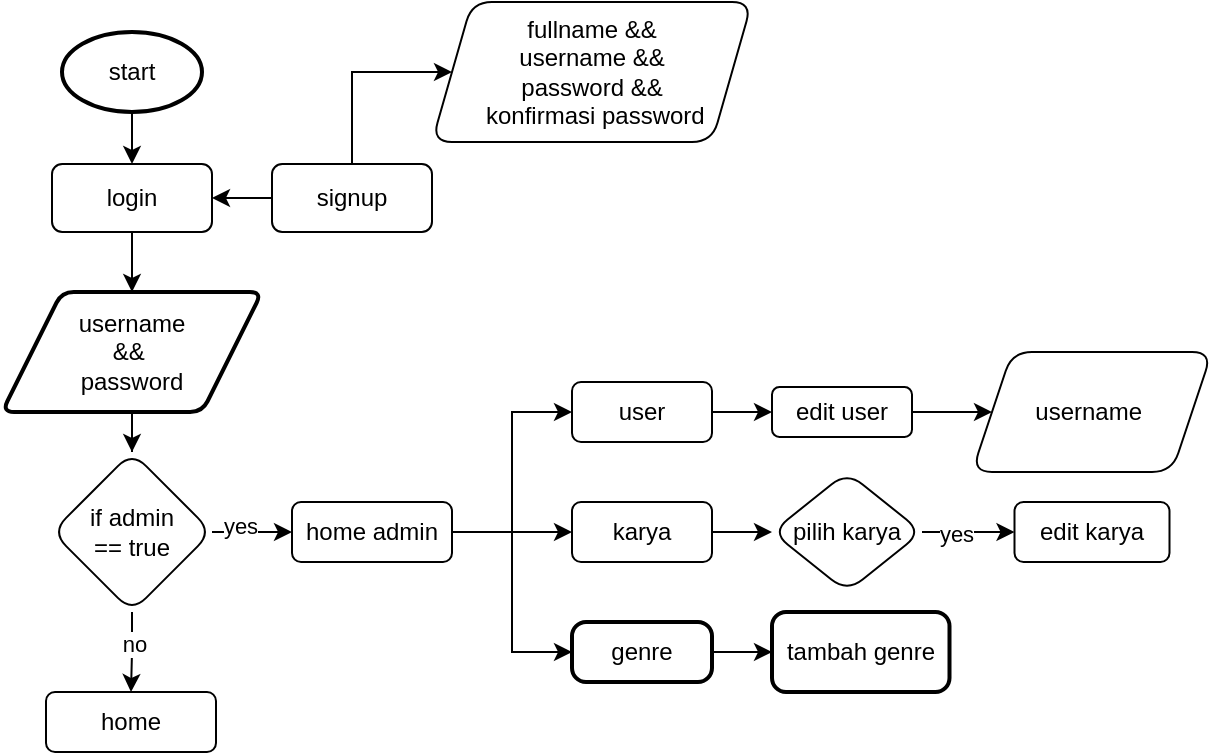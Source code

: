 <mxfile version="22.1.0" type="github">
  <diagram id="C5RBs43oDa-KdzZeNtuy" name="Page-1">
    <mxGraphModel dx="1026" dy="472" grid="1" gridSize="10" guides="1" tooltips="1" connect="1" arrows="1" fold="1" page="1" pageScale="1" pageWidth="827" pageHeight="1169" math="0" shadow="0">
      <root>
        <mxCell id="WIyWlLk6GJQsqaUBKTNV-0" />
        <mxCell id="WIyWlLk6GJQsqaUBKTNV-1" parent="WIyWlLk6GJQsqaUBKTNV-0" />
        <mxCell id="j7ybLudrItDJHJF2ztr_-8" value="" style="edgeStyle=orthogonalEdgeStyle;rounded=0;orthogonalLoop=1;jettySize=auto;html=1;" parent="WIyWlLk6GJQsqaUBKTNV-1" source="WIyWlLk6GJQsqaUBKTNV-3" target="j7ybLudrItDJHJF2ztr_-7" edge="1">
          <mxGeometry relative="1" as="geometry" />
        </mxCell>
        <mxCell id="WIyWlLk6GJQsqaUBKTNV-3" value="login" style="rounded=1;whiteSpace=wrap;html=1;fontSize=12;glass=0;strokeWidth=1;shadow=0;" parent="WIyWlLk6GJQsqaUBKTNV-1" vertex="1">
          <mxGeometry x="140" y="86" width="80" height="34" as="geometry" />
        </mxCell>
        <mxCell id="j7ybLudrItDJHJF2ztr_-1" value="" style="edgeStyle=orthogonalEdgeStyle;rounded=0;orthogonalLoop=1;jettySize=auto;html=1;" parent="WIyWlLk6GJQsqaUBKTNV-1" source="j7ybLudrItDJHJF2ztr_-0" target="WIyWlLk6GJQsqaUBKTNV-3" edge="1">
          <mxGeometry relative="1" as="geometry" />
        </mxCell>
        <mxCell id="j7ybLudrItDJHJF2ztr_-0" value="start" style="strokeWidth=2;html=1;shape=mxgraph.flowchart.start_1;whiteSpace=wrap;" parent="WIyWlLk6GJQsqaUBKTNV-1" vertex="1">
          <mxGeometry x="145" y="20" width="70" height="40" as="geometry" />
        </mxCell>
        <mxCell id="j7ybLudrItDJHJF2ztr_-6" style="edgeStyle=orthogonalEdgeStyle;rounded=0;orthogonalLoop=1;jettySize=auto;html=1;" parent="WIyWlLk6GJQsqaUBKTNV-1" source="j7ybLudrItDJHJF2ztr_-2" target="WIyWlLk6GJQsqaUBKTNV-3" edge="1">
          <mxGeometry relative="1" as="geometry" />
        </mxCell>
        <mxCell id="j7ybLudrItDJHJF2ztr_-75" style="edgeStyle=orthogonalEdgeStyle;rounded=0;orthogonalLoop=1;jettySize=auto;html=1;entryX=0;entryY=0.5;entryDx=0;entryDy=0;" parent="WIyWlLk6GJQsqaUBKTNV-1" source="j7ybLudrItDJHJF2ztr_-2" target="j7ybLudrItDJHJF2ztr_-9" edge="1">
          <mxGeometry relative="1" as="geometry">
            <Array as="points">
              <mxPoint x="290" y="40" />
            </Array>
          </mxGeometry>
        </mxCell>
        <mxCell id="j7ybLudrItDJHJF2ztr_-2" value="signup" style="rounded=1;whiteSpace=wrap;html=1;fontSize=12;glass=0;strokeWidth=1;shadow=0;" parent="WIyWlLk6GJQsqaUBKTNV-1" vertex="1">
          <mxGeometry x="250" y="86" width="80" height="34" as="geometry" />
        </mxCell>
        <mxCell id="j7ybLudrItDJHJF2ztr_-17" style="edgeStyle=orthogonalEdgeStyle;rounded=0;orthogonalLoop=1;jettySize=auto;html=1;" parent="WIyWlLk6GJQsqaUBKTNV-1" source="j7ybLudrItDJHJF2ztr_-7" target="j7ybLudrItDJHJF2ztr_-15" edge="1">
          <mxGeometry relative="1" as="geometry" />
        </mxCell>
        <mxCell id="j7ybLudrItDJHJF2ztr_-7" value="username &lt;br&gt;&amp;amp;&amp;amp;&amp;nbsp;&lt;br&gt;password" style="shape=parallelogram;html=1;strokeWidth=2;perimeter=parallelogramPerimeter;whiteSpace=wrap;rounded=1;arcSize=12;size=0.23;" parent="WIyWlLk6GJQsqaUBKTNV-1" vertex="1">
          <mxGeometry x="115" y="150" width="130" height="60" as="geometry" />
        </mxCell>
        <mxCell id="j7ybLudrItDJHJF2ztr_-9" value="fullname &amp;amp;&amp;amp; &lt;br&gt;username &amp;amp;&amp;amp; &lt;br&gt;password &amp;amp;&amp;amp;&lt;br&gt;&amp;nbsp;konfirmasi password" style="shape=parallelogram;perimeter=parallelogramPerimeter;whiteSpace=wrap;html=1;fixedSize=1;rounded=1;glass=0;strokeWidth=1;shadow=0;" parent="WIyWlLk6GJQsqaUBKTNV-1" vertex="1">
          <mxGeometry x="330" y="5" width="160" height="70" as="geometry" />
        </mxCell>
        <mxCell id="j7ybLudrItDJHJF2ztr_-28" style="edgeStyle=orthogonalEdgeStyle;rounded=0;orthogonalLoop=1;jettySize=auto;html=1;" parent="WIyWlLk6GJQsqaUBKTNV-1" source="j7ybLudrItDJHJF2ztr_-15" target="j7ybLudrItDJHJF2ztr_-24" edge="1">
          <mxGeometry relative="1" as="geometry" />
        </mxCell>
        <mxCell id="j7ybLudrItDJHJF2ztr_-30" value="no" style="edgeLabel;html=1;align=center;verticalAlign=middle;resizable=0;points=[];" parent="j7ybLudrItDJHJF2ztr_-28" vertex="1" connectable="0">
          <mxGeometry x="-0.222" y="1" relative="1" as="geometry">
            <mxPoint as="offset" />
          </mxGeometry>
        </mxCell>
        <mxCell id="j7ybLudrItDJHJF2ztr_-62" value="" style="edgeStyle=orthogonalEdgeStyle;rounded=0;orthogonalLoop=1;jettySize=auto;html=1;" parent="WIyWlLk6GJQsqaUBKTNV-1" source="j7ybLudrItDJHJF2ztr_-15" target="j7ybLudrItDJHJF2ztr_-61" edge="1">
          <mxGeometry relative="1" as="geometry" />
        </mxCell>
        <mxCell id="j7ybLudrItDJHJF2ztr_-63" value="yes" style="edgeLabel;html=1;align=center;verticalAlign=middle;resizable=0;points=[];" parent="j7ybLudrItDJHJF2ztr_-62" vertex="1" connectable="0">
          <mxGeometry x="-0.333" y="3" relative="1" as="geometry">
            <mxPoint as="offset" />
          </mxGeometry>
        </mxCell>
        <mxCell id="j7ybLudrItDJHJF2ztr_-15" value="if admin &lt;br&gt;== true" style="rhombus;whiteSpace=wrap;html=1;rounded=1;glass=0;strokeWidth=1;shadow=0;" parent="WIyWlLk6GJQsqaUBKTNV-1" vertex="1">
          <mxGeometry x="140" y="230" width="80" height="80" as="geometry" />
        </mxCell>
        <mxCell id="j7ybLudrItDJHJF2ztr_-24" value="home" style="whiteSpace=wrap;html=1;rounded=1;glass=0;strokeWidth=1;shadow=0;" parent="WIyWlLk6GJQsqaUBKTNV-1" vertex="1">
          <mxGeometry x="137" y="350" width="85" height="30" as="geometry" />
        </mxCell>
        <mxCell id="j7ybLudrItDJHJF2ztr_-70" value="" style="edgeStyle=orthogonalEdgeStyle;rounded=0;orthogonalLoop=1;jettySize=auto;html=1;" parent="WIyWlLk6GJQsqaUBKTNV-1" source="j7ybLudrItDJHJF2ztr_-33" target="j7ybLudrItDJHJF2ztr_-69" edge="1">
          <mxGeometry relative="1" as="geometry" />
        </mxCell>
        <mxCell id="j7ybLudrItDJHJF2ztr_-33" value="karya" style="rounded=1;whiteSpace=wrap;html=1;fontSize=12;glass=0;strokeWidth=1;shadow=0;" parent="WIyWlLk6GJQsqaUBKTNV-1" vertex="1">
          <mxGeometry x="400" y="255" width="70" height="30" as="geometry" />
        </mxCell>
        <mxCell id="j7ybLudrItDJHJF2ztr_-42" value="" style="edgeStyle=orthogonalEdgeStyle;rounded=0;orthogonalLoop=1;jettySize=auto;html=1;" parent="WIyWlLk6GJQsqaUBKTNV-1" source="j7ybLudrItDJHJF2ztr_-35" target="j7ybLudrItDJHJF2ztr_-41" edge="1">
          <mxGeometry relative="1" as="geometry" />
        </mxCell>
        <mxCell id="j7ybLudrItDJHJF2ztr_-35" value="user" style="whiteSpace=wrap;html=1;rounded=1;glass=0;strokeWidth=1;shadow=0;" parent="WIyWlLk6GJQsqaUBKTNV-1" vertex="1">
          <mxGeometry x="400" y="195" width="70" height="30" as="geometry" />
        </mxCell>
        <mxCell id="j7ybLudrItDJHJF2ztr_-44" value="" style="edgeStyle=orthogonalEdgeStyle;rounded=0;orthogonalLoop=1;jettySize=auto;html=1;" parent="WIyWlLk6GJQsqaUBKTNV-1" source="j7ybLudrItDJHJF2ztr_-41" target="j7ybLudrItDJHJF2ztr_-43" edge="1">
          <mxGeometry relative="1" as="geometry">
            <mxPoint x="635" y="210" as="targetPoint" />
          </mxGeometry>
        </mxCell>
        <mxCell id="j7ybLudrItDJHJF2ztr_-41" value="edit user" style="whiteSpace=wrap;html=1;rounded=1;glass=0;strokeWidth=1;shadow=0;" parent="WIyWlLk6GJQsqaUBKTNV-1" vertex="1">
          <mxGeometry x="500" y="197.5" width="70" height="25" as="geometry" />
        </mxCell>
        <mxCell id="j7ybLudrItDJHJF2ztr_-43" value="username&amp;nbsp;" style="shape=parallelogram;perimeter=parallelogramPerimeter;whiteSpace=wrap;html=1;fixedSize=1;rounded=1;glass=0;strokeWidth=1;shadow=0;" parent="WIyWlLk6GJQsqaUBKTNV-1" vertex="1">
          <mxGeometry x="600" y="180" width="120" height="60" as="geometry" />
        </mxCell>
        <mxCell id="j7ybLudrItDJHJF2ztr_-80" style="edgeStyle=orthogonalEdgeStyle;rounded=0;orthogonalLoop=1;jettySize=auto;html=1;" parent="WIyWlLk6GJQsqaUBKTNV-1" source="j7ybLudrItDJHJF2ztr_-58" target="j7ybLudrItDJHJF2ztr_-79" edge="1">
          <mxGeometry relative="1" as="geometry" />
        </mxCell>
        <mxCell id="j7ybLudrItDJHJF2ztr_-58" value="genre" style="rounded=1;whiteSpace=wrap;html=1;absoluteArcSize=1;arcSize=14;strokeWidth=2;" parent="WIyWlLk6GJQsqaUBKTNV-1" vertex="1">
          <mxGeometry x="400" y="315" width="70" height="30" as="geometry" />
        </mxCell>
        <mxCell id="j7ybLudrItDJHJF2ztr_-64" style="edgeStyle=orthogonalEdgeStyle;rounded=0;orthogonalLoop=1;jettySize=auto;html=1;entryX=0;entryY=0.5;entryDx=0;entryDy=0;" parent="WIyWlLk6GJQsqaUBKTNV-1" source="j7ybLudrItDJHJF2ztr_-61" target="j7ybLudrItDJHJF2ztr_-35" edge="1">
          <mxGeometry relative="1" as="geometry" />
        </mxCell>
        <mxCell id="j7ybLudrItDJHJF2ztr_-65" style="edgeStyle=orthogonalEdgeStyle;rounded=0;orthogonalLoop=1;jettySize=auto;html=1;entryX=0;entryY=0.5;entryDx=0;entryDy=0;" parent="WIyWlLk6GJQsqaUBKTNV-1" source="j7ybLudrItDJHJF2ztr_-61" target="j7ybLudrItDJHJF2ztr_-33" edge="1">
          <mxGeometry relative="1" as="geometry" />
        </mxCell>
        <mxCell id="j7ybLudrItDJHJF2ztr_-66" style="edgeStyle=orthogonalEdgeStyle;rounded=0;orthogonalLoop=1;jettySize=auto;html=1;entryX=0;entryY=0.5;entryDx=0;entryDy=0;" parent="WIyWlLk6GJQsqaUBKTNV-1" source="j7ybLudrItDJHJF2ztr_-61" target="j7ybLudrItDJHJF2ztr_-58" edge="1">
          <mxGeometry relative="1" as="geometry" />
        </mxCell>
        <mxCell id="j7ybLudrItDJHJF2ztr_-61" value="home admin" style="whiteSpace=wrap;html=1;rounded=1;glass=0;strokeWidth=1;shadow=0;" parent="WIyWlLk6GJQsqaUBKTNV-1" vertex="1">
          <mxGeometry x="260" y="255" width="80" height="30" as="geometry" />
        </mxCell>
        <mxCell id="j7ybLudrItDJHJF2ztr_-72" value="" style="edgeStyle=orthogonalEdgeStyle;rounded=0;orthogonalLoop=1;jettySize=auto;html=1;" parent="WIyWlLk6GJQsqaUBKTNV-1" source="j7ybLudrItDJHJF2ztr_-69" target="j7ybLudrItDJHJF2ztr_-71" edge="1">
          <mxGeometry relative="1" as="geometry" />
        </mxCell>
        <mxCell id="j7ybLudrItDJHJF2ztr_-73" value="yes" style="edgeLabel;html=1;align=center;verticalAlign=middle;resizable=0;points=[];" parent="j7ybLudrItDJHJF2ztr_-72" vertex="1" connectable="0">
          <mxGeometry x="-0.294" y="-1" relative="1" as="geometry">
            <mxPoint as="offset" />
          </mxGeometry>
        </mxCell>
        <mxCell id="j7ybLudrItDJHJF2ztr_-69" value="pilih karya" style="rhombus;whiteSpace=wrap;html=1;rounded=1;glass=0;strokeWidth=1;shadow=0;" parent="WIyWlLk6GJQsqaUBKTNV-1" vertex="1">
          <mxGeometry x="500" y="240" width="75" height="60" as="geometry" />
        </mxCell>
        <mxCell id="j7ybLudrItDJHJF2ztr_-71" value="edit karya" style="whiteSpace=wrap;html=1;rounded=1;glass=0;strokeWidth=1;shadow=0;" parent="WIyWlLk6GJQsqaUBKTNV-1" vertex="1">
          <mxGeometry x="621.25" y="255" width="77.5" height="30" as="geometry" />
        </mxCell>
        <mxCell id="j7ybLudrItDJHJF2ztr_-79" value="tambah genre" style="rounded=1;whiteSpace=wrap;html=1;absoluteArcSize=1;arcSize=14;strokeWidth=2;" parent="WIyWlLk6GJQsqaUBKTNV-1" vertex="1">
          <mxGeometry x="500" y="310" width="88.75" height="40" as="geometry" />
        </mxCell>
      </root>
    </mxGraphModel>
  </diagram>
</mxfile>
